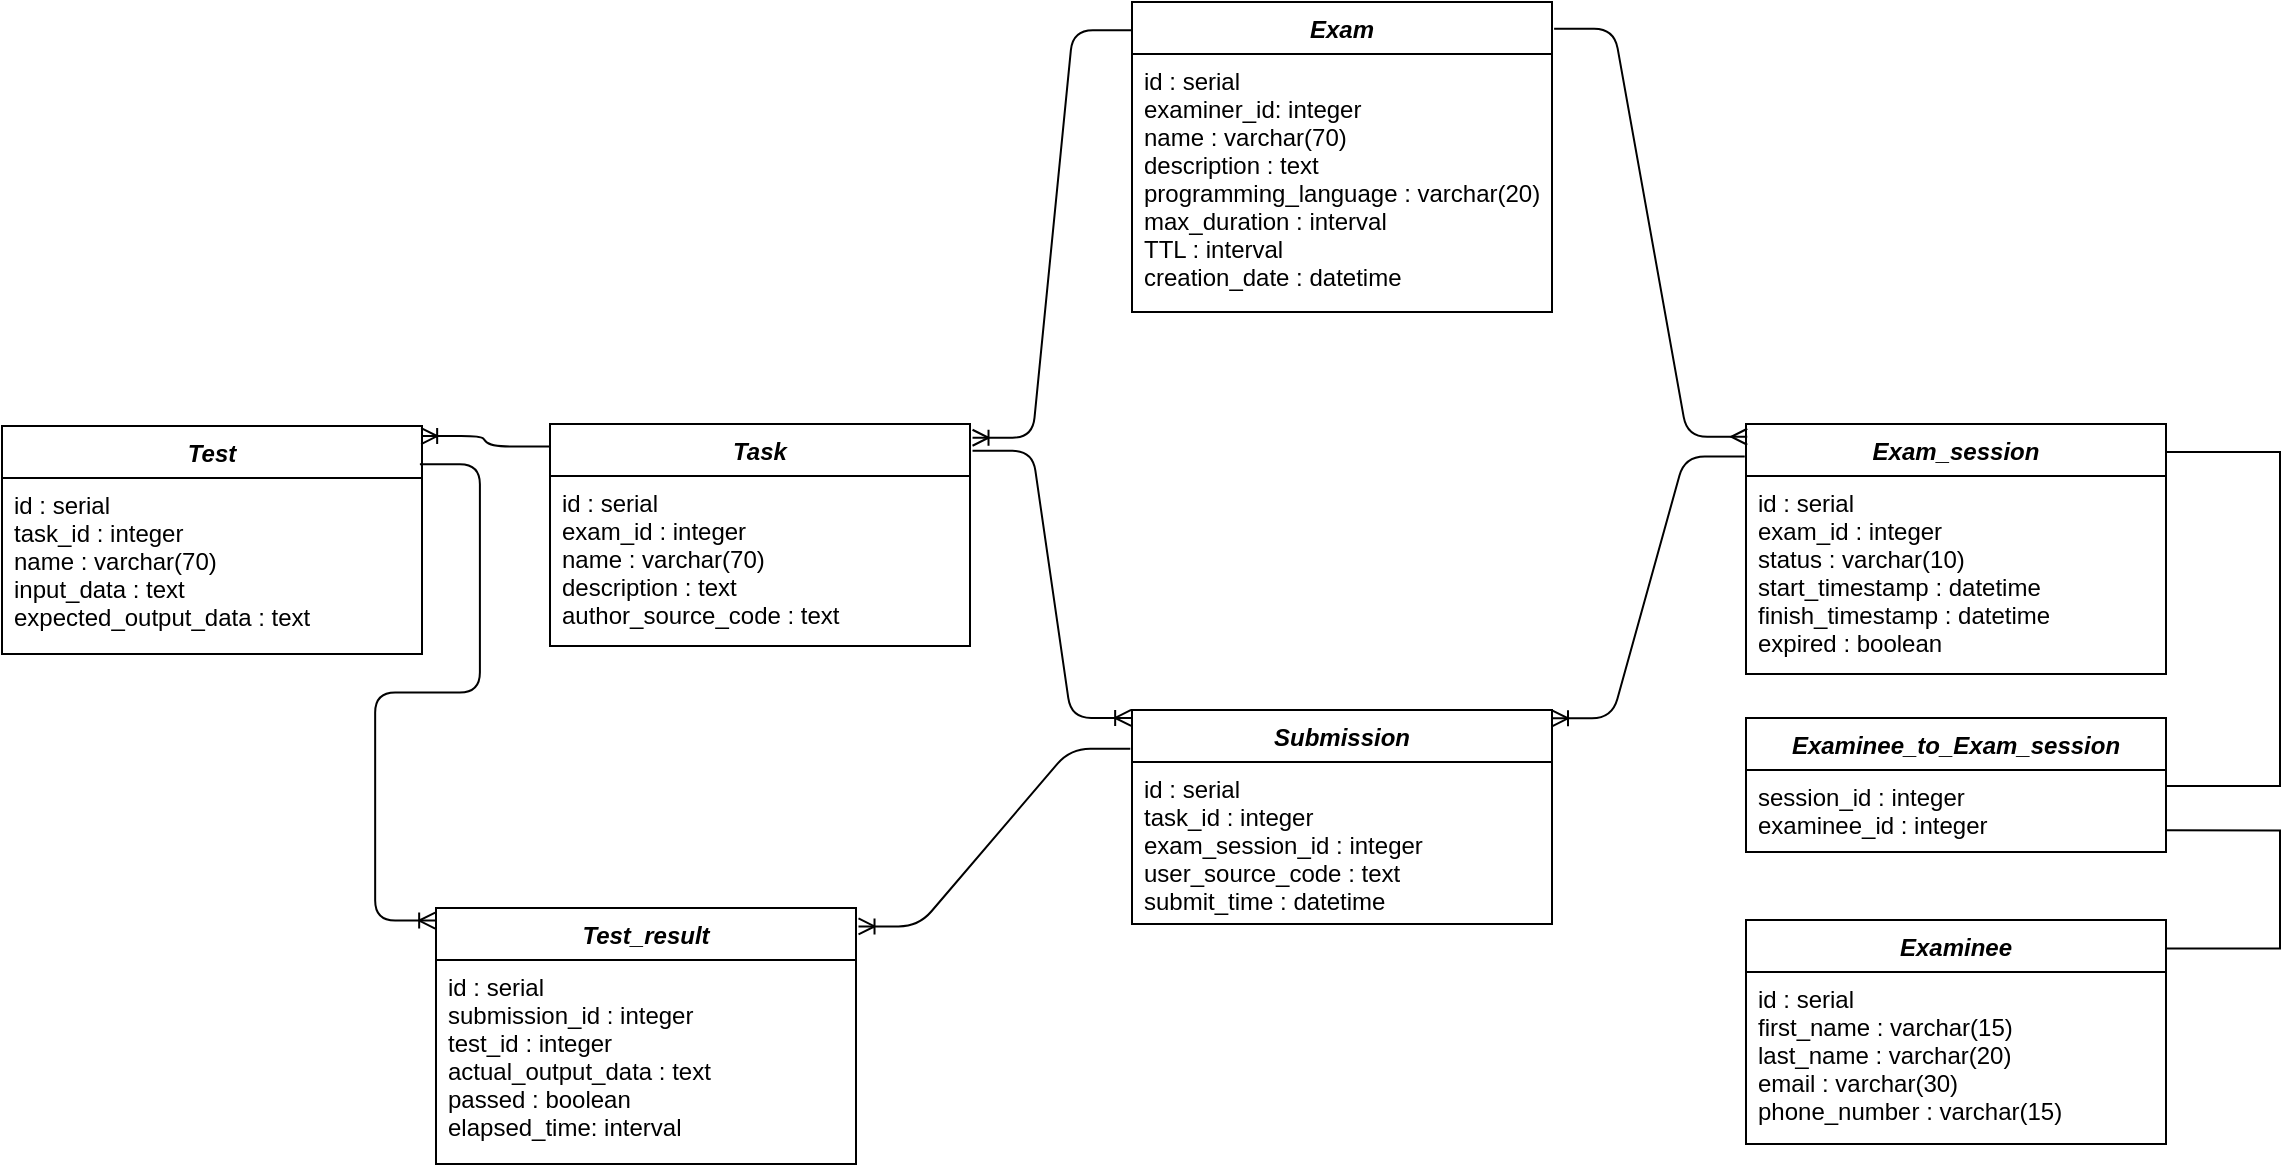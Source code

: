<mxfile version="21.4.0" type="device">
  <diagram id="C5RBs43oDa-KdzZeNtuy" name="Page-1">
    <mxGraphModel dx="768" dy="1932" grid="0" gridSize="10" guides="1" tooltips="1" connect="1" arrows="1" fold="1" page="0" pageScale="1" pageWidth="827" pageHeight="1169" math="0" shadow="0">
      <root>
        <mxCell id="WIyWlLk6GJQsqaUBKTNV-0" />
        <mxCell id="WIyWlLk6GJQsqaUBKTNV-1" parent="WIyWlLk6GJQsqaUBKTNV-0" />
        <mxCell id="gByaXQhZR91qVFEutDBW-138" value="Exam" style="swimlane;fontStyle=3;align=center;verticalAlign=top;childLayout=stackLayout;horizontal=1;startSize=26;horizontalStack=0;resizeParent=1;resizeLast=0;collapsible=1;marginBottom=0;rounded=0;shadow=0;strokeWidth=1;" vertex="1" parent="WIyWlLk6GJQsqaUBKTNV-1">
          <mxGeometry x="1743" y="-885" width="210" height="155" as="geometry">
            <mxRectangle x="230" y="140" width="160" height="26" as="alternateBounds" />
          </mxGeometry>
        </mxCell>
        <mxCell id="gByaXQhZR91qVFEutDBW-140" value="id : serial&#xa;examiner_id: integer&#xa;name : varchar(70)&#xa;description : text&#xa;programming_language : varchar(20)&#xa;max_duration : interval&#xa;TTL : interval&#xa;creation_date : datetime" style="text;align=left;verticalAlign=top;spacingLeft=4;spacingRight=4;overflow=hidden;rotatable=0;points=[[0,0.5],[1,0.5]];portConstraint=eastwest;rounded=0;shadow=0;html=0;" vertex="1" parent="gByaXQhZR91qVFEutDBW-138">
          <mxGeometry y="26" width="210" height="129" as="geometry" />
        </mxCell>
        <mxCell id="gByaXQhZR91qVFEutDBW-142" value="Task" style="swimlane;fontStyle=3;align=center;verticalAlign=top;childLayout=stackLayout;horizontal=1;startSize=26;horizontalStack=0;resizeParent=1;resizeLast=0;collapsible=1;marginBottom=0;rounded=0;shadow=0;strokeWidth=1;" vertex="1" parent="WIyWlLk6GJQsqaUBKTNV-1">
          <mxGeometry x="1452" y="-674" width="210" height="111" as="geometry">
            <mxRectangle x="230" y="140" width="160" height="26" as="alternateBounds" />
          </mxGeometry>
        </mxCell>
        <mxCell id="gByaXQhZR91qVFEutDBW-143" value="id : serial&#xa;exam_id : integer&#xa;name : varchar(70)&#xa;description : text&#xa;author_source_code : text" style="text;align=left;verticalAlign=top;spacingLeft=4;spacingRight=4;overflow=hidden;rotatable=0;points=[[0,0.5],[1,0.5]];portConstraint=eastwest;rounded=0;shadow=0;html=0;" vertex="1" parent="gByaXQhZR91qVFEutDBW-142">
          <mxGeometry y="26" width="210" height="85" as="geometry" />
        </mxCell>
        <mxCell id="gByaXQhZR91qVFEutDBW-144" value="" style="edgeStyle=entityRelationEdgeStyle;fontSize=12;html=1;endArrow=ERoneToMany;exitX=0.002;exitY=0.091;exitDx=0;exitDy=0;entryX=1.006;entryY=0.062;entryDx=0;entryDy=0;entryPerimeter=0;exitPerimeter=0;" edge="1" parent="WIyWlLk6GJQsqaUBKTNV-1" source="gByaXQhZR91qVFEutDBW-138" target="gByaXQhZR91qVFEutDBW-142">
          <mxGeometry width="100" height="100" relative="1" as="geometry">
            <mxPoint x="1781" y="-655" as="sourcePoint" />
            <mxPoint x="1881" y="-755" as="targetPoint" />
          </mxGeometry>
        </mxCell>
        <mxCell id="gByaXQhZR91qVFEutDBW-145" value="Exam_session" style="swimlane;fontStyle=3;align=center;verticalAlign=top;childLayout=stackLayout;horizontal=1;startSize=26;horizontalStack=0;resizeParent=1;resizeLast=0;collapsible=1;marginBottom=0;rounded=0;shadow=0;strokeWidth=1;" vertex="1" parent="WIyWlLk6GJQsqaUBKTNV-1">
          <mxGeometry x="2050" y="-674" width="210" height="125" as="geometry">
            <mxRectangle x="230" y="140" width="160" height="26" as="alternateBounds" />
          </mxGeometry>
        </mxCell>
        <mxCell id="gByaXQhZR91qVFEutDBW-146" value="id : serial&#xa;exam_id : integer&#xa;status : varchar(10)&#xa;start_timestamp : datetime&#xa;finish_timestamp : datetime&#xa;expired : boolean" style="text;align=left;verticalAlign=top;spacingLeft=4;spacingRight=4;overflow=hidden;rotatable=0;points=[[0,0.5],[1,0.5]];portConstraint=eastwest;rounded=0;shadow=0;html=0;" vertex="1" parent="gByaXQhZR91qVFEutDBW-145">
          <mxGeometry y="26" width="210" height="99" as="geometry" />
        </mxCell>
        <mxCell id="gByaXQhZR91qVFEutDBW-147" value="" style="edgeStyle=entityRelationEdgeStyle;fontSize=12;html=1;endArrow=ERmany;exitX=1.005;exitY=0.086;exitDx=0;exitDy=0;exitPerimeter=0;entryX=0.003;entryY=0.051;entryDx=0;entryDy=0;entryPerimeter=0;" edge="1" parent="WIyWlLk6GJQsqaUBKTNV-1" source="gByaXQhZR91qVFEutDBW-138" target="gByaXQhZR91qVFEutDBW-145">
          <mxGeometry width="100" height="100" relative="1" as="geometry">
            <mxPoint x="2077" y="-684" as="sourcePoint" />
            <mxPoint x="2048" y="-669" as="targetPoint" />
          </mxGeometry>
        </mxCell>
        <mxCell id="gByaXQhZR91qVFEutDBW-148" value="Examinee" style="swimlane;fontStyle=3;align=center;verticalAlign=top;childLayout=stackLayout;horizontal=1;startSize=26;horizontalStack=0;resizeParent=1;resizeLast=0;collapsible=1;marginBottom=0;rounded=0;shadow=0;strokeWidth=1;" vertex="1" parent="WIyWlLk6GJQsqaUBKTNV-1">
          <mxGeometry x="2050" y="-426" width="210" height="112" as="geometry">
            <mxRectangle x="230" y="140" width="160" height="26" as="alternateBounds" />
          </mxGeometry>
        </mxCell>
        <mxCell id="gByaXQhZR91qVFEutDBW-149" value="id : serial&#xa;first_name : varchar(15)&#xa;last_name : varchar(20)&#xa;email : varchar(30)&#xa;phone_number : varchar(15)" style="text;align=left;verticalAlign=top;spacingLeft=4;spacingRight=4;overflow=hidden;rotatable=0;points=[[0,0.5],[1,0.5]];portConstraint=eastwest;rounded=0;shadow=0;html=0;" vertex="1" parent="gByaXQhZR91qVFEutDBW-148">
          <mxGeometry y="26" width="210" height="86" as="geometry" />
        </mxCell>
        <mxCell id="gByaXQhZR91qVFEutDBW-150" value="Examinee_to_Exam_session" style="swimlane;fontStyle=3;align=center;verticalAlign=top;childLayout=stackLayout;horizontal=1;startSize=26;horizontalStack=0;resizeParent=1;resizeLast=0;collapsible=1;marginBottom=0;rounded=0;shadow=0;strokeWidth=1;" vertex="1" parent="WIyWlLk6GJQsqaUBKTNV-1">
          <mxGeometry x="2050" y="-527" width="210" height="67" as="geometry">
            <mxRectangle x="230" y="140" width="160" height="26" as="alternateBounds" />
          </mxGeometry>
        </mxCell>
        <mxCell id="gByaXQhZR91qVFEutDBW-151" value="session_id : integer&#xa;examinee_id : integer&#xa;" style="text;align=left;verticalAlign=top;spacingLeft=4;spacingRight=4;overflow=hidden;rotatable=0;points=[[0,0.5],[1,0.5]];portConstraint=eastwest;rounded=0;shadow=0;html=0;" vertex="1" parent="gByaXQhZR91qVFEutDBW-150">
          <mxGeometry y="26" width="210" height="39" as="geometry" />
        </mxCell>
        <mxCell id="gByaXQhZR91qVFEutDBW-152" value="" style="endArrow=none;html=1;rounded=0;exitX=1;exitY=0.129;exitDx=0;exitDy=0;exitPerimeter=0;edgeStyle=orthogonalEdgeStyle;" edge="1" parent="WIyWlLk6GJQsqaUBKTNV-1" source="gByaXQhZR91qVFEutDBW-145">
          <mxGeometry relative="1" as="geometry">
            <mxPoint x="2318" y="-582" as="sourcePoint" />
            <mxPoint x="2260" y="-493" as="targetPoint" />
            <Array as="points">
              <mxPoint x="2317" y="-660" />
              <mxPoint x="2317" y="-493" />
            </Array>
          </mxGeometry>
        </mxCell>
        <mxCell id="gByaXQhZR91qVFEutDBW-153" value="" style="resizable=0;html=1;whiteSpace=wrap;align=left;verticalAlign=bottom;" connectable="0" vertex="1" parent="gByaXQhZR91qVFEutDBW-152">
          <mxGeometry x="-1" relative="1" as="geometry" />
        </mxCell>
        <mxCell id="gByaXQhZR91qVFEutDBW-154" value="" style="resizable=0;html=1;whiteSpace=wrap;align=right;verticalAlign=bottom;" connectable="0" vertex="1" parent="gByaXQhZR91qVFEutDBW-152">
          <mxGeometry x="1" relative="1" as="geometry" />
        </mxCell>
        <mxCell id="gByaXQhZR91qVFEutDBW-156" value="" style="endArrow=none;html=1;rounded=0;exitX=0.998;exitY=0.774;exitDx=0;exitDy=0;exitPerimeter=0;entryX=0.998;entryY=0.127;entryDx=0;entryDy=0;entryPerimeter=0;edgeStyle=orthogonalEdgeStyle;" edge="1" parent="WIyWlLk6GJQsqaUBKTNV-1" source="gByaXQhZR91qVFEutDBW-151" target="gByaXQhZR91qVFEutDBW-148">
          <mxGeometry relative="1" as="geometry">
            <mxPoint x="2270" y="-473" as="sourcePoint" />
            <mxPoint x="2271" y="-305" as="targetPoint" />
            <Array as="points">
              <mxPoint x="2317" y="-471" />
              <mxPoint x="2317" y="-412" />
            </Array>
          </mxGeometry>
        </mxCell>
        <mxCell id="gByaXQhZR91qVFEutDBW-157" value="" style="resizable=0;html=1;whiteSpace=wrap;align=left;verticalAlign=bottom;" connectable="0" vertex="1" parent="gByaXQhZR91qVFEutDBW-156">
          <mxGeometry x="-1" relative="1" as="geometry" />
        </mxCell>
        <mxCell id="gByaXQhZR91qVFEutDBW-158" value="" style="resizable=0;html=1;whiteSpace=wrap;align=right;verticalAlign=bottom;" connectable="0" vertex="1" parent="gByaXQhZR91qVFEutDBW-156">
          <mxGeometry x="1" relative="1" as="geometry" />
        </mxCell>
        <mxCell id="gByaXQhZR91qVFEutDBW-159" value="Submission" style="swimlane;fontStyle=3;align=center;verticalAlign=top;childLayout=stackLayout;horizontal=1;startSize=26;horizontalStack=0;resizeParent=1;resizeLast=0;collapsible=1;marginBottom=0;rounded=0;shadow=0;strokeWidth=1;" vertex="1" parent="WIyWlLk6GJQsqaUBKTNV-1">
          <mxGeometry x="1743" y="-531" width="210" height="107" as="geometry">
            <mxRectangle x="230" y="140" width="160" height="26" as="alternateBounds" />
          </mxGeometry>
        </mxCell>
        <mxCell id="gByaXQhZR91qVFEutDBW-160" value="id : serial&#xa;task_id : integer&#xa;exam_session_id : integer&#xa;user_source_code : text&#xa;submit_time : datetime" style="text;align=left;verticalAlign=top;spacingLeft=4;spacingRight=4;overflow=hidden;rotatable=0;points=[[0,0.5],[1,0.5]];portConstraint=eastwest;rounded=0;shadow=0;html=0;" vertex="1" parent="gByaXQhZR91qVFEutDBW-159">
          <mxGeometry y="26" width="210" height="81" as="geometry" />
        </mxCell>
        <mxCell id="gByaXQhZR91qVFEutDBW-161" value="" style="edgeStyle=entityRelationEdgeStyle;fontSize=12;html=1;endArrow=ERoneToMany;exitX=1.006;exitY=0.121;exitDx=0;exitDy=0;exitPerimeter=0;entryX=-0.002;entryY=0.037;entryDx=0;entryDy=0;entryPerimeter=0;" edge="1" parent="WIyWlLk6GJQsqaUBKTNV-1" source="gByaXQhZR91qVFEutDBW-142" target="gByaXQhZR91qVFEutDBW-159">
          <mxGeometry width="100" height="100" relative="1" as="geometry">
            <mxPoint x="1669" y="-638" as="sourcePoint" />
            <mxPoint x="1737" y="-520" as="targetPoint" />
          </mxGeometry>
        </mxCell>
        <mxCell id="gByaXQhZR91qVFEutDBW-162" value="" style="edgeStyle=entityRelationEdgeStyle;fontSize=12;html=1;endArrow=ERoneToMany;exitX=-0.003;exitY=0.13;exitDx=0;exitDy=0;exitPerimeter=0;entryX=1;entryY=0.039;entryDx=0;entryDy=0;entryPerimeter=0;" edge="1" parent="WIyWlLk6GJQsqaUBKTNV-1" source="gByaXQhZR91qVFEutDBW-145" target="gByaXQhZR91qVFEutDBW-159">
          <mxGeometry width="100" height="100" relative="1" as="geometry">
            <mxPoint x="1940" y="-645" as="sourcePoint" />
            <mxPoint x="2014" y="-508" as="targetPoint" />
          </mxGeometry>
        </mxCell>
        <mxCell id="gByaXQhZR91qVFEutDBW-164" value="Test" style="swimlane;fontStyle=3;align=center;verticalAlign=top;childLayout=stackLayout;horizontal=1;startSize=26;horizontalStack=0;resizeParent=1;resizeLast=0;collapsible=1;marginBottom=0;rounded=0;shadow=0;strokeWidth=1;" vertex="1" parent="WIyWlLk6GJQsqaUBKTNV-1">
          <mxGeometry x="1178" y="-673" width="210" height="114" as="geometry">
            <mxRectangle x="230" y="140" width="160" height="26" as="alternateBounds" />
          </mxGeometry>
        </mxCell>
        <mxCell id="gByaXQhZR91qVFEutDBW-165" value="id : serial&#xa;task_id : integer&#xa;name : varchar(70)&#xa;input_data : text&#xa;expected_output_data : text" style="text;align=left;verticalAlign=top;spacingLeft=4;spacingRight=4;overflow=hidden;rotatable=0;points=[[0,0.5],[1,0.5]];portConstraint=eastwest;rounded=0;shadow=0;html=0;" vertex="1" parent="gByaXQhZR91qVFEutDBW-164">
          <mxGeometry y="26" width="210" height="80" as="geometry" />
        </mxCell>
        <mxCell id="gByaXQhZR91qVFEutDBW-166" value="" style="edgeStyle=entityRelationEdgeStyle;fontSize=12;html=1;endArrow=ERoneToMany;exitX=0;exitY=0.101;exitDx=0;exitDy=0;entryX=0.998;entryY=0.044;entryDx=0;entryDy=0;entryPerimeter=0;exitPerimeter=0;" edge="1" parent="WIyWlLk6GJQsqaUBKTNV-1" source="gByaXQhZR91qVFEutDBW-142" target="gByaXQhZR91qVFEutDBW-164">
          <mxGeometry width="100" height="100" relative="1" as="geometry">
            <mxPoint x="1673" y="-647" as="sourcePoint" />
            <mxPoint x="1753" y="-517" as="targetPoint" />
          </mxGeometry>
        </mxCell>
        <mxCell id="gByaXQhZR91qVFEutDBW-167" value="Test_result" style="swimlane;fontStyle=3;align=center;verticalAlign=top;childLayout=stackLayout;horizontal=1;startSize=26;horizontalStack=0;resizeParent=1;resizeLast=0;collapsible=1;marginBottom=0;rounded=0;shadow=0;strokeWidth=1;" vertex="1" parent="WIyWlLk6GJQsqaUBKTNV-1">
          <mxGeometry x="1395" y="-432" width="210" height="128" as="geometry">
            <mxRectangle x="230" y="140" width="160" height="26" as="alternateBounds" />
          </mxGeometry>
        </mxCell>
        <mxCell id="gByaXQhZR91qVFEutDBW-168" value="id : serial&#xa;submission_id : integer&#xa;test_id : integer&#xa;actual_output_data : text&#xa;passed : boolean&#xa;elapsed_time: interval " style="text;align=left;verticalAlign=top;spacingLeft=4;spacingRight=4;overflow=hidden;rotatable=0;points=[[0,0.5],[1,0.5]];portConstraint=eastwest;rounded=0;shadow=0;html=0;" vertex="1" parent="gByaXQhZR91qVFEutDBW-167">
          <mxGeometry y="26" width="210" height="102" as="geometry" />
        </mxCell>
        <mxCell id="gByaXQhZR91qVFEutDBW-169" value="" style="edgeStyle=entityRelationEdgeStyle;fontSize=12;html=1;endArrow=ERoneToMany;exitX=-0.004;exitY=0.181;exitDx=0;exitDy=0;exitPerimeter=0;entryX=1.006;entryY=0.072;entryDx=0;entryDy=0;entryPerimeter=0;" edge="1" parent="WIyWlLk6GJQsqaUBKTNV-1" source="gByaXQhZR91qVFEutDBW-159" target="gByaXQhZR91qVFEutDBW-167">
          <mxGeometry width="100" height="100" relative="1" as="geometry">
            <mxPoint x="1462" y="-650" as="sourcePoint" />
            <mxPoint x="1650" y="-413" as="targetPoint" />
          </mxGeometry>
        </mxCell>
        <mxCell id="gByaXQhZR91qVFEutDBW-170" value="" style="edgeStyle=entityRelationEdgeStyle;fontSize=12;html=1;endArrow=ERoneToMany;exitX=0.995;exitY=0.168;exitDx=0;exitDy=0;exitPerimeter=0;entryX=-0.002;entryY=0.049;entryDx=0;entryDy=0;entryPerimeter=0;" edge="1" parent="WIyWlLk6GJQsqaUBKTNV-1" source="gByaXQhZR91qVFEutDBW-164" target="gByaXQhZR91qVFEutDBW-167">
          <mxGeometry width="100" height="100" relative="1" as="geometry">
            <mxPoint x="1462" y="-650" as="sourcePoint" />
            <mxPoint x="1396" y="-417" as="targetPoint" />
          </mxGeometry>
        </mxCell>
      </root>
    </mxGraphModel>
  </diagram>
</mxfile>
